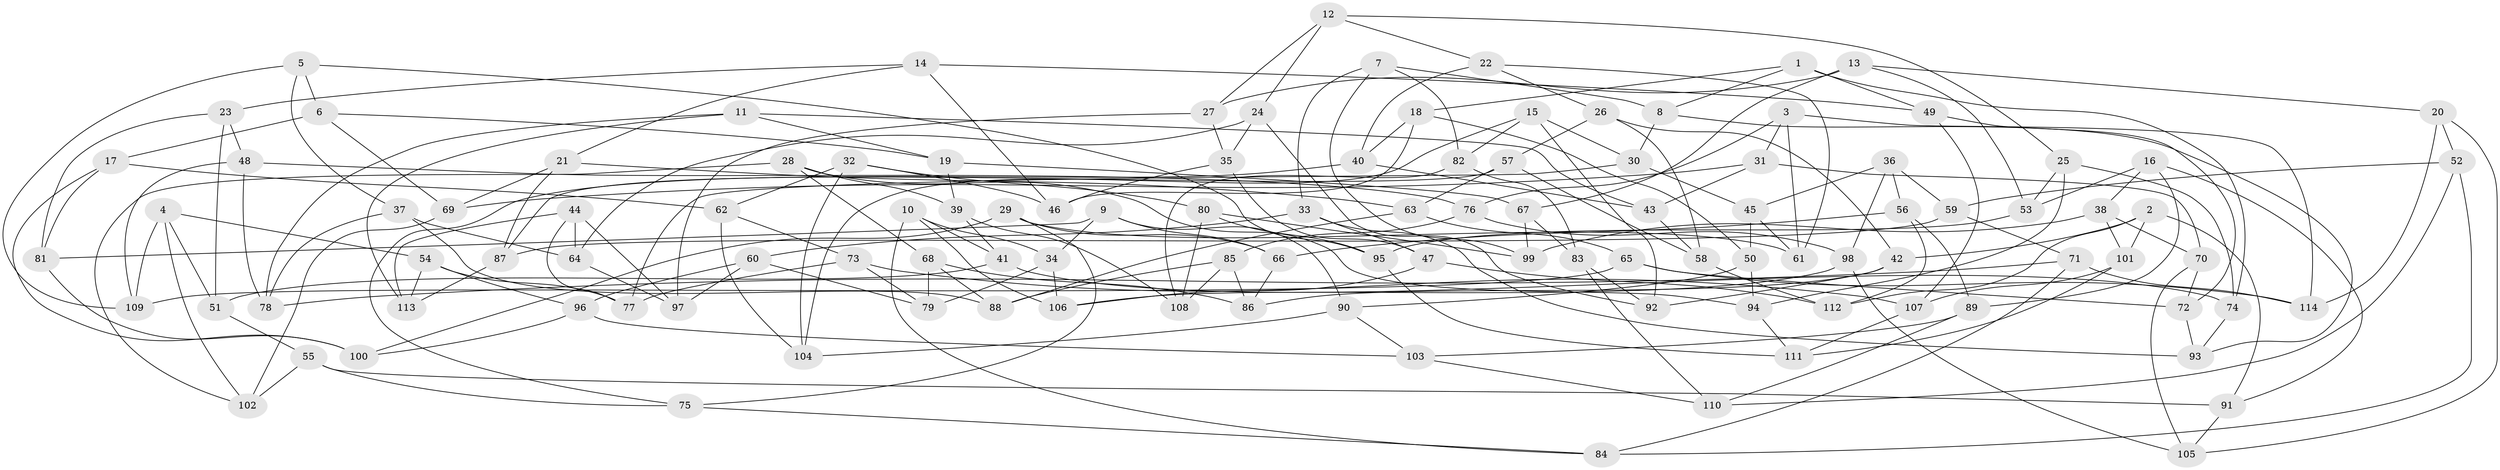 // coarse degree distribution, {5: 0.17391304347826086, 6: 0.4782608695652174, 4: 0.3188405797101449, 3: 0.028985507246376812}
// Generated by graph-tools (version 1.1) at 2025/42/03/06/25 10:42:17]
// undirected, 114 vertices, 228 edges
graph export_dot {
graph [start="1"]
  node [color=gray90,style=filled];
  1;
  2;
  3;
  4;
  5;
  6;
  7;
  8;
  9;
  10;
  11;
  12;
  13;
  14;
  15;
  16;
  17;
  18;
  19;
  20;
  21;
  22;
  23;
  24;
  25;
  26;
  27;
  28;
  29;
  30;
  31;
  32;
  33;
  34;
  35;
  36;
  37;
  38;
  39;
  40;
  41;
  42;
  43;
  44;
  45;
  46;
  47;
  48;
  49;
  50;
  51;
  52;
  53;
  54;
  55;
  56;
  57;
  58;
  59;
  60;
  61;
  62;
  63;
  64;
  65;
  66;
  67;
  68;
  69;
  70;
  71;
  72;
  73;
  74;
  75;
  76;
  77;
  78;
  79;
  80;
  81;
  82;
  83;
  84;
  85;
  86;
  87;
  88;
  89;
  90;
  91;
  92;
  93;
  94;
  95;
  96;
  97;
  98;
  99;
  100;
  101;
  102;
  103;
  104;
  105;
  106;
  107;
  108;
  109;
  110;
  111;
  112;
  113;
  114;
  1 -- 49;
  1 -- 18;
  1 -- 8;
  1 -- 74;
  2 -- 101;
  2 -- 42;
  2 -- 112;
  2 -- 91;
  3 -- 76;
  3 -- 31;
  3 -- 114;
  3 -- 61;
  4 -- 109;
  4 -- 54;
  4 -- 51;
  4 -- 102;
  5 -- 109;
  5 -- 6;
  5 -- 37;
  5 -- 95;
  6 -- 69;
  6 -- 17;
  6 -- 19;
  7 -- 82;
  7 -- 33;
  7 -- 99;
  7 -- 8;
  8 -- 30;
  8 -- 93;
  9 -- 90;
  9 -- 34;
  9 -- 81;
  9 -- 66;
  10 -- 41;
  10 -- 34;
  10 -- 106;
  10 -- 84;
  11 -- 113;
  11 -- 78;
  11 -- 19;
  11 -- 43;
  12 -- 25;
  12 -- 22;
  12 -- 27;
  12 -- 24;
  13 -- 27;
  13 -- 53;
  13 -- 67;
  13 -- 20;
  14 -- 23;
  14 -- 21;
  14 -- 49;
  14 -- 46;
  15 -- 82;
  15 -- 104;
  15 -- 92;
  15 -- 30;
  16 -- 91;
  16 -- 38;
  16 -- 89;
  16 -- 53;
  17 -- 81;
  17 -- 62;
  17 -- 100;
  18 -- 46;
  18 -- 50;
  18 -- 40;
  19 -- 39;
  19 -- 67;
  20 -- 114;
  20 -- 105;
  20 -- 52;
  21 -- 87;
  21 -- 63;
  21 -- 69;
  22 -- 26;
  22 -- 61;
  22 -- 40;
  23 -- 48;
  23 -- 51;
  23 -- 81;
  24 -- 35;
  24 -- 64;
  24 -- 92;
  25 -- 94;
  25 -- 74;
  25 -- 53;
  26 -- 57;
  26 -- 42;
  26 -- 58;
  27 -- 97;
  27 -- 35;
  28 -- 68;
  28 -- 102;
  28 -- 94;
  28 -- 39;
  29 -- 75;
  29 -- 66;
  29 -- 61;
  29 -- 100;
  30 -- 45;
  30 -- 77;
  31 -- 69;
  31 -- 43;
  31 -- 70;
  32 -- 104;
  32 -- 62;
  32 -- 80;
  32 -- 46;
  33 -- 47;
  33 -- 60;
  33 -- 93;
  34 -- 79;
  34 -- 106;
  35 -- 47;
  35 -- 46;
  36 -- 45;
  36 -- 56;
  36 -- 98;
  36 -- 59;
  37 -- 64;
  37 -- 78;
  37 -- 88;
  38 -- 99;
  38 -- 101;
  38 -- 70;
  39 -- 108;
  39 -- 41;
  40 -- 75;
  40 -- 43;
  41 -- 74;
  41 -- 51;
  42 -- 86;
  42 -- 92;
  43 -- 58;
  44 -- 77;
  44 -- 97;
  44 -- 113;
  44 -- 64;
  45 -- 50;
  45 -- 61;
  47 -- 112;
  47 -- 106;
  48 -- 78;
  48 -- 76;
  48 -- 109;
  49 -- 72;
  49 -- 107;
  50 -- 90;
  50 -- 94;
  51 -- 55;
  52 -- 110;
  52 -- 59;
  52 -- 84;
  53 -- 95;
  54 -- 113;
  54 -- 77;
  54 -- 96;
  55 -- 91;
  55 -- 75;
  55 -- 102;
  56 -- 66;
  56 -- 112;
  56 -- 89;
  57 -- 87;
  57 -- 58;
  57 -- 63;
  58 -- 112;
  59 -- 87;
  59 -- 71;
  60 -- 96;
  60 -- 97;
  60 -- 79;
  62 -- 73;
  62 -- 104;
  63 -- 88;
  63 -- 65;
  64 -- 97;
  65 -- 72;
  65 -- 109;
  65 -- 114;
  66 -- 86;
  67 -- 83;
  67 -- 99;
  68 -- 86;
  68 -- 79;
  68 -- 88;
  69 -- 102;
  70 -- 72;
  70 -- 105;
  71 -- 78;
  71 -- 84;
  71 -- 114;
  72 -- 93;
  73 -- 77;
  73 -- 79;
  73 -- 107;
  74 -- 93;
  75 -- 84;
  76 -- 85;
  76 -- 98;
  80 -- 108;
  80 -- 95;
  80 -- 99;
  81 -- 100;
  82 -- 108;
  82 -- 83;
  83 -- 110;
  83 -- 92;
  85 -- 88;
  85 -- 86;
  85 -- 108;
  87 -- 113;
  89 -- 110;
  89 -- 103;
  90 -- 104;
  90 -- 103;
  91 -- 105;
  94 -- 111;
  95 -- 111;
  96 -- 103;
  96 -- 100;
  98 -- 106;
  98 -- 105;
  101 -- 107;
  101 -- 111;
  103 -- 110;
  107 -- 111;
}
